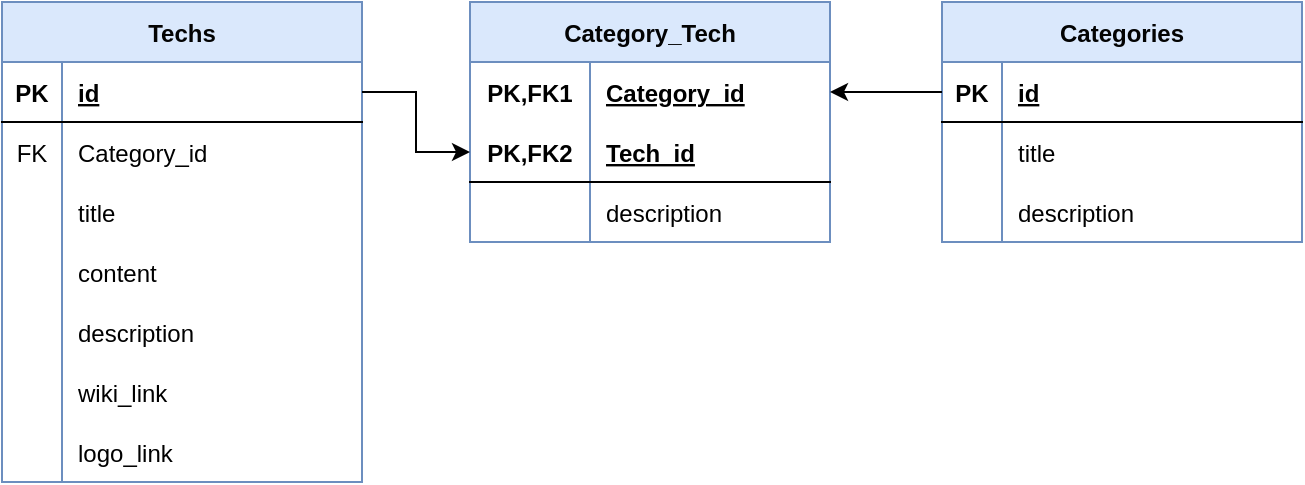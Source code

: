 <mxfile version="17.4.2" type="device"><diagram id="R2lEEEUBdFMjLlhIrx00" name="Page-1"><mxGraphModel dx="1422" dy="903" grid="1" gridSize="10" guides="1" tooltips="1" connect="1" arrows="1" fold="1" page="1" pageScale="1" pageWidth="1169" pageHeight="827" math="0" shadow="0" extFonts="Permanent Marker^https://fonts.googleapis.com/css?family=Permanent+Marker"><root><mxCell id="0"/><mxCell id="1" parent="0"/><mxCell id="U0l2HvAl2XakkgBWb0RK-1" value="Techs" style="shape=table;startSize=30;container=1;collapsible=1;childLayout=tableLayout;fixedRows=1;rowLines=0;fontStyle=1;align=center;resizeLast=1;fillColor=#dae8fc;strokeColor=#6c8ebf;fontColor=#030303;" parent="1" vertex="1"><mxGeometry x="40" y="40" width="180" height="240" as="geometry"/></mxCell><mxCell id="U0l2HvAl2XakkgBWb0RK-2" value="" style="shape=tableRow;horizontal=0;startSize=0;swimlaneHead=0;swimlaneBody=0;fillColor=none;collapsible=0;dropTarget=0;points=[[0,0.5],[1,0.5]];portConstraint=eastwest;top=0;left=0;right=0;bottom=1;" parent="U0l2HvAl2XakkgBWb0RK-1" vertex="1"><mxGeometry y="30" width="180" height="30" as="geometry"/></mxCell><mxCell id="U0l2HvAl2XakkgBWb0RK-3" value="PK" style="shape=partialRectangle;connectable=0;fillColor=none;top=0;left=0;bottom=0;right=0;fontStyle=1;overflow=hidden;" parent="U0l2HvAl2XakkgBWb0RK-2" vertex="1"><mxGeometry width="30" height="30" as="geometry"><mxRectangle width="30" height="30" as="alternateBounds"/></mxGeometry></mxCell><mxCell id="U0l2HvAl2XakkgBWb0RK-4" value="id" style="shape=partialRectangle;connectable=0;fillColor=none;top=0;left=0;bottom=0;right=0;align=left;spacingLeft=6;fontStyle=5;overflow=hidden;" parent="U0l2HvAl2XakkgBWb0RK-2" vertex="1"><mxGeometry x="30" width="150" height="30" as="geometry"><mxRectangle width="150" height="30" as="alternateBounds"/></mxGeometry></mxCell><mxCell id="U0l2HvAl2XakkgBWb0RK-31" value="" style="shape=tableRow;horizontal=0;startSize=0;swimlaneHead=0;swimlaneBody=0;fillColor=none;collapsible=0;dropTarget=0;points=[[0,0.5],[1,0.5]];portConstraint=eastwest;top=0;left=0;right=0;bottom=0;" parent="U0l2HvAl2XakkgBWb0RK-1" vertex="1"><mxGeometry y="60" width="180" height="30" as="geometry"/></mxCell><mxCell id="U0l2HvAl2XakkgBWb0RK-32" value="FK" style="shape=partialRectangle;connectable=0;fillColor=none;top=0;left=0;bottom=0;right=0;fontStyle=0;overflow=hidden;" parent="U0l2HvAl2XakkgBWb0RK-31" vertex="1"><mxGeometry width="30" height="30" as="geometry"><mxRectangle width="30" height="30" as="alternateBounds"/></mxGeometry></mxCell><mxCell id="U0l2HvAl2XakkgBWb0RK-33" value="Category_id" style="shape=partialRectangle;connectable=0;fillColor=none;top=0;left=0;bottom=0;right=0;align=left;spacingLeft=6;fontStyle=0;overflow=hidden;" parent="U0l2HvAl2XakkgBWb0RK-31" vertex="1"><mxGeometry x="30" width="150" height="30" as="geometry"><mxRectangle width="150" height="30" as="alternateBounds"/></mxGeometry></mxCell><mxCell id="U0l2HvAl2XakkgBWb0RK-5" value="" style="shape=tableRow;horizontal=0;startSize=0;swimlaneHead=0;swimlaneBody=0;fillColor=none;collapsible=0;dropTarget=0;points=[[0,0.5],[1,0.5]];portConstraint=eastwest;top=0;left=0;right=0;bottom=0;" parent="U0l2HvAl2XakkgBWb0RK-1" vertex="1"><mxGeometry y="90" width="180" height="30" as="geometry"/></mxCell><mxCell id="U0l2HvAl2XakkgBWb0RK-6" value="" style="shape=partialRectangle;connectable=0;fillColor=none;top=0;left=0;bottom=0;right=0;editable=1;overflow=hidden;" parent="U0l2HvAl2XakkgBWb0RK-5" vertex="1"><mxGeometry width="30" height="30" as="geometry"><mxRectangle width="30" height="30" as="alternateBounds"/></mxGeometry></mxCell><mxCell id="U0l2HvAl2XakkgBWb0RK-7" value="title" style="shape=partialRectangle;connectable=0;fillColor=none;top=0;left=0;bottom=0;right=0;align=left;spacingLeft=6;overflow=hidden;" parent="U0l2HvAl2XakkgBWb0RK-5" vertex="1"><mxGeometry x="30" width="150" height="30" as="geometry"><mxRectangle width="150" height="30" as="alternateBounds"/></mxGeometry></mxCell><mxCell id="ZWII3jn-Ryl-d4hHc8DU-7" value="" style="shape=tableRow;horizontal=0;startSize=0;swimlaneHead=0;swimlaneBody=0;fillColor=none;collapsible=0;dropTarget=0;points=[[0,0.5],[1,0.5]];portConstraint=eastwest;top=0;left=0;right=0;bottom=0;fontFamily=Helvetica;fontSize=12;fontColor=default;strokeColor=#6c8ebf;" parent="U0l2HvAl2XakkgBWb0RK-1" vertex="1"><mxGeometry y="120" width="180" height="30" as="geometry"/></mxCell><mxCell id="ZWII3jn-Ryl-d4hHc8DU-8" value="" style="shape=partialRectangle;connectable=0;fillColor=none;top=0;left=0;bottom=0;right=0;editable=1;overflow=hidden;fontFamily=Helvetica;fontSize=12;fontColor=default;startSize=30;strokeColor=#6c8ebf;" parent="ZWII3jn-Ryl-d4hHc8DU-7" vertex="1"><mxGeometry width="30" height="30" as="geometry"><mxRectangle width="30" height="30" as="alternateBounds"/></mxGeometry></mxCell><mxCell id="ZWII3jn-Ryl-d4hHc8DU-9" value="content" style="shape=partialRectangle;connectable=0;fillColor=none;top=0;left=0;bottom=0;right=0;align=left;spacingLeft=6;overflow=hidden;fontFamily=Helvetica;fontSize=12;fontColor=default;startSize=30;strokeColor=#6c8ebf;" parent="ZWII3jn-Ryl-d4hHc8DU-7" vertex="1"><mxGeometry x="30" width="150" height="30" as="geometry"><mxRectangle width="150" height="30" as="alternateBounds"/></mxGeometry></mxCell><mxCell id="U0l2HvAl2XakkgBWb0RK-8" value="" style="shape=tableRow;horizontal=0;startSize=0;swimlaneHead=0;swimlaneBody=0;fillColor=none;collapsible=0;dropTarget=0;points=[[0,0.5],[1,0.5]];portConstraint=eastwest;top=0;left=0;right=0;bottom=0;" parent="U0l2HvAl2XakkgBWb0RK-1" vertex="1"><mxGeometry y="150" width="180" height="30" as="geometry"/></mxCell><mxCell id="U0l2HvAl2XakkgBWb0RK-9" value="" style="shape=partialRectangle;connectable=0;fillColor=none;top=0;left=0;bottom=0;right=0;editable=1;overflow=hidden;" parent="U0l2HvAl2XakkgBWb0RK-8" vertex="1"><mxGeometry width="30" height="30" as="geometry"><mxRectangle width="30" height="30" as="alternateBounds"/></mxGeometry></mxCell><mxCell id="U0l2HvAl2XakkgBWb0RK-10" value="description" style="shape=partialRectangle;connectable=0;fillColor=none;top=0;left=0;bottom=0;right=0;align=left;spacingLeft=6;overflow=hidden;" parent="U0l2HvAl2XakkgBWb0RK-8" vertex="1"><mxGeometry x="30" width="150" height="30" as="geometry"><mxRectangle width="150" height="30" as="alternateBounds"/></mxGeometry></mxCell><mxCell id="U0l2HvAl2XakkgBWb0RK-11" value="" style="shape=tableRow;horizontal=0;startSize=0;swimlaneHead=0;swimlaneBody=0;fillColor=none;collapsible=0;dropTarget=0;points=[[0,0.5],[1,0.5]];portConstraint=eastwest;top=0;left=0;right=0;bottom=0;" parent="U0l2HvAl2XakkgBWb0RK-1" vertex="1"><mxGeometry y="180" width="180" height="30" as="geometry"/></mxCell><mxCell id="U0l2HvAl2XakkgBWb0RK-12" value="" style="shape=partialRectangle;connectable=0;fillColor=none;top=0;left=0;bottom=0;right=0;editable=1;overflow=hidden;" parent="U0l2HvAl2XakkgBWb0RK-11" vertex="1"><mxGeometry width="30" height="30" as="geometry"><mxRectangle width="30" height="30" as="alternateBounds"/></mxGeometry></mxCell><mxCell id="U0l2HvAl2XakkgBWb0RK-13" value="wiki_link" style="shape=partialRectangle;connectable=0;fillColor=none;top=0;left=0;bottom=0;right=0;align=left;spacingLeft=6;overflow=hidden;" parent="U0l2HvAl2XakkgBWb0RK-11" vertex="1"><mxGeometry x="30" width="150" height="30" as="geometry"><mxRectangle width="150" height="30" as="alternateBounds"/></mxGeometry></mxCell><mxCell id="U0l2HvAl2XakkgBWb0RK-27" value="" style="shape=tableRow;horizontal=0;startSize=0;swimlaneHead=0;swimlaneBody=0;fillColor=none;collapsible=0;dropTarget=0;points=[[0,0.5],[1,0.5]];portConstraint=eastwest;top=0;left=0;right=0;bottom=0;" parent="U0l2HvAl2XakkgBWb0RK-1" vertex="1"><mxGeometry y="210" width="180" height="30" as="geometry"/></mxCell><mxCell id="U0l2HvAl2XakkgBWb0RK-28" value="" style="shape=partialRectangle;connectable=0;fillColor=none;top=0;left=0;bottom=0;right=0;editable=1;overflow=hidden;" parent="U0l2HvAl2XakkgBWb0RK-27" vertex="1"><mxGeometry width="30" height="30" as="geometry"><mxRectangle width="30" height="30" as="alternateBounds"/></mxGeometry></mxCell><mxCell id="U0l2HvAl2XakkgBWb0RK-29" value="logo_link" style="shape=partialRectangle;connectable=0;fillColor=none;top=0;left=0;bottom=0;right=0;align=left;spacingLeft=6;overflow=hidden;" parent="U0l2HvAl2XakkgBWb0RK-27" vertex="1"><mxGeometry x="30" width="150" height="30" as="geometry"><mxRectangle width="150" height="30" as="alternateBounds"/></mxGeometry></mxCell><mxCell id="U0l2HvAl2XakkgBWb0RK-14" value="Categories" style="shape=table;startSize=30;container=1;collapsible=1;childLayout=tableLayout;fixedRows=1;rowLines=0;fontStyle=1;align=center;resizeLast=1;fillColor=#dae8fc;strokeColor=#6c8ebf;fontColor=#030303;" parent="1" vertex="1"><mxGeometry x="510" y="40" width="180" height="120" as="geometry"/></mxCell><mxCell id="U0l2HvAl2XakkgBWb0RK-15" value="" style="shape=tableRow;horizontal=0;startSize=0;swimlaneHead=0;swimlaneBody=0;fillColor=none;collapsible=0;dropTarget=0;points=[[0,0.5],[1,0.5]];portConstraint=eastwest;top=0;left=0;right=0;bottom=1;" parent="U0l2HvAl2XakkgBWb0RK-14" vertex="1"><mxGeometry y="30" width="180" height="30" as="geometry"/></mxCell><mxCell id="U0l2HvAl2XakkgBWb0RK-16" value="PK" style="shape=partialRectangle;connectable=0;fillColor=none;top=0;left=0;bottom=0;right=0;fontStyle=1;overflow=hidden;" parent="U0l2HvAl2XakkgBWb0RK-15" vertex="1"><mxGeometry width="30" height="30" as="geometry"><mxRectangle width="30" height="30" as="alternateBounds"/></mxGeometry></mxCell><mxCell id="U0l2HvAl2XakkgBWb0RK-17" value="id" style="shape=partialRectangle;connectable=0;fillColor=none;top=0;left=0;bottom=0;right=0;align=left;spacingLeft=6;fontStyle=5;overflow=hidden;" parent="U0l2HvAl2XakkgBWb0RK-15" vertex="1"><mxGeometry x="30" width="150" height="30" as="geometry"><mxRectangle width="150" height="30" as="alternateBounds"/></mxGeometry></mxCell><mxCell id="U0l2HvAl2XakkgBWb0RK-18" value="" style="shape=tableRow;horizontal=0;startSize=0;swimlaneHead=0;swimlaneBody=0;fillColor=none;collapsible=0;dropTarget=0;points=[[0,0.5],[1,0.5]];portConstraint=eastwest;top=0;left=0;right=0;bottom=0;" parent="U0l2HvAl2XakkgBWb0RK-14" vertex="1"><mxGeometry y="60" width="180" height="30" as="geometry"/></mxCell><mxCell id="U0l2HvAl2XakkgBWb0RK-19" value="" style="shape=partialRectangle;connectable=0;fillColor=none;top=0;left=0;bottom=0;right=0;editable=1;overflow=hidden;" parent="U0l2HvAl2XakkgBWb0RK-18" vertex="1"><mxGeometry width="30" height="30" as="geometry"><mxRectangle width="30" height="30" as="alternateBounds"/></mxGeometry></mxCell><mxCell id="U0l2HvAl2XakkgBWb0RK-20" value="title" style="shape=partialRectangle;connectable=0;fillColor=none;top=0;left=0;bottom=0;right=0;align=left;spacingLeft=6;overflow=hidden;" parent="U0l2HvAl2XakkgBWb0RK-18" vertex="1"><mxGeometry x="30" width="150" height="30" as="geometry"><mxRectangle width="150" height="30" as="alternateBounds"/></mxGeometry></mxCell><mxCell id="U0l2HvAl2XakkgBWb0RK-21" value="" style="shape=tableRow;horizontal=0;startSize=0;swimlaneHead=0;swimlaneBody=0;fillColor=none;collapsible=0;dropTarget=0;points=[[0,0.5],[1,0.5]];portConstraint=eastwest;top=0;left=0;right=0;bottom=0;" parent="U0l2HvAl2XakkgBWb0RK-14" vertex="1"><mxGeometry y="90" width="180" height="30" as="geometry"/></mxCell><mxCell id="U0l2HvAl2XakkgBWb0RK-22" value="" style="shape=partialRectangle;connectable=0;fillColor=none;top=0;left=0;bottom=0;right=0;editable=1;overflow=hidden;" parent="U0l2HvAl2XakkgBWb0RK-21" vertex="1"><mxGeometry width="30" height="30" as="geometry"><mxRectangle width="30" height="30" as="alternateBounds"/></mxGeometry></mxCell><mxCell id="U0l2HvAl2XakkgBWb0RK-23" value="description" style="shape=partialRectangle;connectable=0;fillColor=none;top=0;left=0;bottom=0;right=0;align=left;spacingLeft=6;overflow=hidden;" parent="U0l2HvAl2XakkgBWb0RK-21" vertex="1"><mxGeometry x="30" width="150" height="30" as="geometry"><mxRectangle width="150" height="30" as="alternateBounds"/></mxGeometry></mxCell><mxCell id="U0l2HvAl2XakkgBWb0RK-35" value="Category_Tech" style="shape=table;startSize=30;container=1;collapsible=1;childLayout=tableLayout;fixedRows=1;rowLines=0;fontStyle=1;align=center;resizeLast=1;fillColor=#dae8fc;strokeColor=#6c8ebf;fontColor=#030303;" parent="1" vertex="1"><mxGeometry x="274" y="40" width="180" height="120" as="geometry"/></mxCell><mxCell id="U0l2HvAl2XakkgBWb0RK-36" value="" style="shape=tableRow;horizontal=0;startSize=0;swimlaneHead=0;swimlaneBody=0;fillColor=none;collapsible=0;dropTarget=0;points=[[0,0.5],[1,0.5]];portConstraint=eastwest;top=0;left=0;right=0;bottom=0;" parent="U0l2HvAl2XakkgBWb0RK-35" vertex="1"><mxGeometry y="30" width="180" height="30" as="geometry"/></mxCell><mxCell id="U0l2HvAl2XakkgBWb0RK-37" value="PK,FK1" style="shape=partialRectangle;connectable=0;fillColor=none;top=0;left=0;bottom=0;right=0;fontStyle=1;overflow=hidden;" parent="U0l2HvAl2XakkgBWb0RK-36" vertex="1"><mxGeometry width="60" height="30" as="geometry"><mxRectangle width="60" height="30" as="alternateBounds"/></mxGeometry></mxCell><mxCell id="U0l2HvAl2XakkgBWb0RK-38" value="Category_id" style="shape=partialRectangle;connectable=0;fillColor=none;top=0;left=0;bottom=0;right=0;align=left;spacingLeft=6;fontStyle=5;overflow=hidden;" parent="U0l2HvAl2XakkgBWb0RK-36" vertex="1"><mxGeometry x="60" width="120" height="30" as="geometry"><mxRectangle width="120" height="30" as="alternateBounds"/></mxGeometry></mxCell><mxCell id="U0l2HvAl2XakkgBWb0RK-39" value="" style="shape=tableRow;horizontal=0;startSize=0;swimlaneHead=0;swimlaneBody=0;fillColor=none;collapsible=0;dropTarget=0;points=[[0,0.5],[1,0.5]];portConstraint=eastwest;top=0;left=0;right=0;bottom=1;" parent="U0l2HvAl2XakkgBWb0RK-35" vertex="1"><mxGeometry y="60" width="180" height="30" as="geometry"/></mxCell><mxCell id="U0l2HvAl2XakkgBWb0RK-40" value="PK,FK2" style="shape=partialRectangle;connectable=0;fillColor=none;top=0;left=0;bottom=0;right=0;fontStyle=1;overflow=hidden;" parent="U0l2HvAl2XakkgBWb0RK-39" vertex="1"><mxGeometry width="60" height="30" as="geometry"><mxRectangle width="60" height="30" as="alternateBounds"/></mxGeometry></mxCell><mxCell id="U0l2HvAl2XakkgBWb0RK-41" value="Tech_id" style="shape=partialRectangle;connectable=0;fillColor=none;top=0;left=0;bottom=0;right=0;align=left;spacingLeft=6;fontStyle=5;overflow=hidden;" parent="U0l2HvAl2XakkgBWb0RK-39" vertex="1"><mxGeometry x="60" width="120" height="30" as="geometry"><mxRectangle width="120" height="30" as="alternateBounds"/></mxGeometry></mxCell><mxCell id="ZWII3jn-Ryl-d4hHc8DU-4" value="" style="shape=tableRow;horizontal=0;startSize=0;swimlaneHead=0;swimlaneBody=0;fillColor=none;collapsible=0;dropTarget=0;points=[[0,0.5],[1,0.5]];portConstraint=eastwest;top=0;left=0;right=0;bottom=0;fontFamily=Helvetica;fontSize=12;fontColor=default;strokeColor=#6c8ebf;" parent="U0l2HvAl2XakkgBWb0RK-35" vertex="1"><mxGeometry y="90" width="180" height="30" as="geometry"/></mxCell><mxCell id="ZWII3jn-Ryl-d4hHc8DU-5" value="" style="shape=partialRectangle;connectable=0;fillColor=none;top=0;left=0;bottom=0;right=0;editable=1;overflow=hidden;fontFamily=Helvetica;fontSize=12;fontColor=default;startSize=30;strokeColor=#6c8ebf;" parent="ZWII3jn-Ryl-d4hHc8DU-4" vertex="1"><mxGeometry width="60" height="30" as="geometry"><mxRectangle width="60" height="30" as="alternateBounds"/></mxGeometry></mxCell><mxCell id="ZWII3jn-Ryl-d4hHc8DU-6" value="description" style="shape=partialRectangle;connectable=0;fillColor=none;top=0;left=0;bottom=0;right=0;align=left;spacingLeft=6;overflow=hidden;fontFamily=Helvetica;fontSize=12;fontColor=default;startSize=30;strokeColor=#6c8ebf;" parent="ZWII3jn-Ryl-d4hHc8DU-4" vertex="1"><mxGeometry x="60" width="120" height="30" as="geometry"><mxRectangle width="120" height="30" as="alternateBounds"/></mxGeometry></mxCell><mxCell id="U0l2HvAl2XakkgBWb0RK-48" style="edgeStyle=orthogonalEdgeStyle;rounded=0;orthogonalLoop=1;jettySize=auto;html=1;exitX=0;exitY=0.5;exitDx=0;exitDy=0;entryX=1;entryY=0.5;entryDx=0;entryDy=0;" parent="1" source="U0l2HvAl2XakkgBWb0RK-15" target="U0l2HvAl2XakkgBWb0RK-36" edge="1"><mxGeometry relative="1" as="geometry"/></mxCell><mxCell id="U0l2HvAl2XakkgBWb0RK-49" style="edgeStyle=orthogonalEdgeStyle;rounded=0;orthogonalLoop=1;jettySize=auto;html=1;exitX=1;exitY=0.5;exitDx=0;exitDy=0;entryX=0;entryY=0.5;entryDx=0;entryDy=0;" parent="1" source="U0l2HvAl2XakkgBWb0RK-2" target="U0l2HvAl2XakkgBWb0RK-39" edge="1"><mxGeometry relative="1" as="geometry"/></mxCell></root></mxGraphModel></diagram></mxfile>
